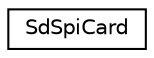 digraph "Graphical Class Hierarchy"
{
 // LATEX_PDF_SIZE
  edge [fontname="Helvetica",fontsize="10",labelfontname="Helvetica",labelfontsize="10"];
  node [fontname="Helvetica",fontsize="10",shape=record];
  rankdir="LR";
  Node0 [label="SdSpiCard",height=0.2,width=0.4,color="black", fillcolor="white", style="filled",URL="$class_sd_spi_card.html",tooltip="Raw access to SD and SDHC flash memory cards via SPI protocol."];
}
